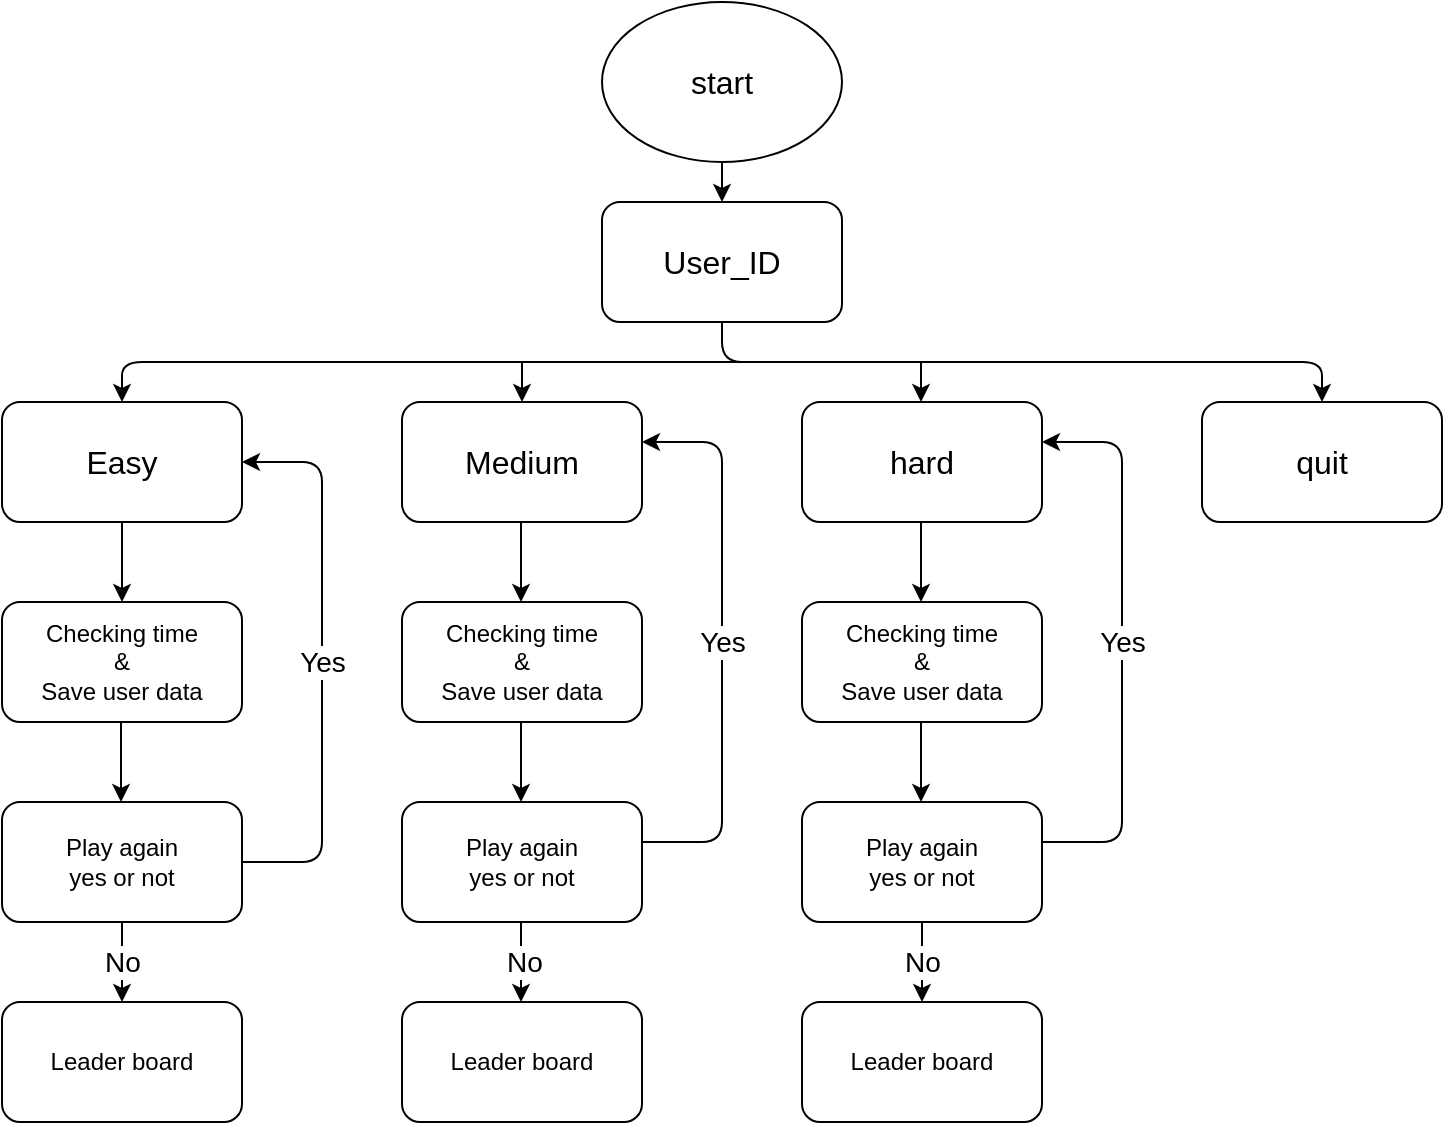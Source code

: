 <mxfile version="14.4.9" type="device"><diagram id="ZgMX_BEcvS3C0lVOoNcv" name="Page-1"><mxGraphModel dx="946" dy="614" grid="1" gridSize="10" guides="1" tooltips="1" connect="1" arrows="1" fold="1" page="1" pageScale="1" pageWidth="827" pageHeight="1169" math="0" shadow="0"><root><mxCell id="0"/><mxCell id="1" parent="0"/><mxCell id="jHlUfeDkAXxJQ5H4t2YS-3" value="&lt;font style=&quot;font-size: 16px&quot;&gt;start&lt;/font&gt;" style="ellipse;whiteSpace=wrap;html=1;" vertex="1" parent="1"><mxGeometry x="340" y="10" width="120" height="80" as="geometry"/></mxCell><mxCell id="jHlUfeDkAXxJQ5H4t2YS-4" value="&lt;font style=&quot;font-size: 16px&quot;&gt;User_ID&lt;/font&gt;" style="rounded=1;whiteSpace=wrap;html=1;" vertex="1" parent="1"><mxGeometry x="340" y="110" width="120" height="60" as="geometry"/></mxCell><mxCell id="jHlUfeDkAXxJQ5H4t2YS-5" value="&lt;font style=&quot;font-size: 16px&quot;&gt;Medium&lt;/font&gt;" style="rounded=1;whiteSpace=wrap;html=1;" vertex="1" parent="1"><mxGeometry x="240" y="210" width="120" height="60" as="geometry"/></mxCell><mxCell id="jHlUfeDkAXxJQ5H4t2YS-6" value="&lt;font style=&quot;font-size: 16px&quot;&gt;hard&lt;/font&gt;" style="rounded=1;whiteSpace=wrap;html=1;" vertex="1" parent="1"><mxGeometry x="440" y="210" width="120" height="60" as="geometry"/></mxCell><mxCell id="jHlUfeDkAXxJQ5H4t2YS-7" value="&lt;font style=&quot;font-size: 16px&quot;&gt;quit&lt;/font&gt;" style="rounded=1;whiteSpace=wrap;html=1;" vertex="1" parent="1"><mxGeometry x="640" y="210" width="120" height="60" as="geometry"/></mxCell><mxCell id="jHlUfeDkAXxJQ5H4t2YS-8" value="&lt;font style=&quot;font-size: 16px&quot;&gt;Easy&lt;/font&gt;" style="rounded=1;whiteSpace=wrap;html=1;" vertex="1" parent="1"><mxGeometry x="40" y="210" width="120" height="60" as="geometry"/></mxCell><mxCell id="jHlUfeDkAXxJQ5H4t2YS-9" value="Checking time&lt;br&gt;&amp;amp;&lt;br&gt;Save user data" style="rounded=1;whiteSpace=wrap;html=1;" vertex="1" parent="1"><mxGeometry x="40" y="310" width="120" height="60" as="geometry"/></mxCell><mxCell id="jHlUfeDkAXxJQ5H4t2YS-13" value="Checking time&lt;br&gt;&amp;amp;&lt;br&gt;Save user data" style="rounded=1;whiteSpace=wrap;html=1;" vertex="1" parent="1"><mxGeometry x="240" y="310" width="120" height="60" as="geometry"/></mxCell><mxCell id="jHlUfeDkAXxJQ5H4t2YS-14" value="Checking time&lt;br&gt;&amp;amp;&lt;br&gt;Save user data" style="rounded=1;whiteSpace=wrap;html=1;" vertex="1" parent="1"><mxGeometry x="440" y="310" width="120" height="60" as="geometry"/></mxCell><mxCell id="jHlUfeDkAXxJQ5H4t2YS-15" value="Play again&lt;br&gt;yes or not" style="rounded=1;whiteSpace=wrap;html=1;" vertex="1" parent="1"><mxGeometry x="40" y="410" width="120" height="60" as="geometry"/></mxCell><mxCell id="jHlUfeDkAXxJQ5H4t2YS-16" value="Play again&lt;br&gt;yes or not" style="rounded=1;whiteSpace=wrap;html=1;" vertex="1" parent="1"><mxGeometry x="240" y="410" width="120" height="60" as="geometry"/></mxCell><mxCell id="jHlUfeDkAXxJQ5H4t2YS-41" value="&lt;font style=&quot;font-size: 14px&quot;&gt;No&lt;/font&gt;" style="edgeStyle=orthogonalEdgeStyle;rounded=0;orthogonalLoop=1;jettySize=auto;html=1;" edge="1" parent="1" source="jHlUfeDkAXxJQ5H4t2YS-17" target="jHlUfeDkAXxJQ5H4t2YS-26"><mxGeometry relative="1" as="geometry"/></mxCell><mxCell id="jHlUfeDkAXxJQ5H4t2YS-17" value="Play again&lt;br&gt;yes or not" style="rounded=1;whiteSpace=wrap;html=1;" vertex="1" parent="1"><mxGeometry x="440" y="410" width="120" height="60" as="geometry"/></mxCell><mxCell id="jHlUfeDkAXxJQ5H4t2YS-18" value="&lt;font style=&quot;font-size: 14px&quot;&gt;Yes&lt;/font&gt;" style="endArrow=classic;html=1;exitX=1;exitY=0.5;exitDx=0;exitDy=0;entryX=1;entryY=0.5;entryDx=0;entryDy=0;" edge="1" parent="1" source="jHlUfeDkAXxJQ5H4t2YS-15" target="jHlUfeDkAXxJQ5H4t2YS-8"><mxGeometry width="50" height="50" relative="1" as="geometry"><mxPoint x="160" y="430" as="sourcePoint"/><mxPoint x="200" y="270" as="targetPoint"/><Array as="points"><mxPoint x="200" y="440"/><mxPoint x="200" y="240"/></Array></mxGeometry></mxCell><mxCell id="jHlUfeDkAXxJQ5H4t2YS-19" value="&lt;font style=&quot;font-size: 14px&quot;&gt;Yes&lt;/font&gt;" style="endArrow=classic;html=1;exitX=1;exitY=0.5;exitDx=0;exitDy=0;entryX=1;entryY=0.5;entryDx=0;entryDy=0;" edge="1" parent="1"><mxGeometry width="50" height="50" relative="1" as="geometry"><mxPoint x="360" y="430" as="sourcePoint"/><mxPoint x="360" y="230" as="targetPoint"/><Array as="points"><mxPoint x="400" y="430"/><mxPoint x="400" y="230"/></Array></mxGeometry></mxCell><mxCell id="jHlUfeDkAXxJQ5H4t2YS-20" value="&lt;font style=&quot;font-size: 14px&quot;&gt;Yes&lt;/font&gt;" style="endArrow=classic;html=1;exitX=1;exitY=0.5;exitDx=0;exitDy=0;entryX=1;entryY=0.5;entryDx=0;entryDy=0;" edge="1" parent="1"><mxGeometry width="50" height="50" relative="1" as="geometry"><mxPoint x="560" y="430" as="sourcePoint"/><mxPoint x="560" y="230" as="targetPoint"/><Array as="points"><mxPoint x="600" y="430"/><mxPoint x="600" y="230"/></Array></mxGeometry></mxCell><mxCell id="jHlUfeDkAXxJQ5H4t2YS-21" value="" style="endArrow=classic;html=1;exitX=0.5;exitY=1;exitDx=0;exitDy=0;" edge="1" parent="1" source="jHlUfeDkAXxJQ5H4t2YS-22"><mxGeometry width="50" height="50" relative="1" as="geometry"><mxPoint x="80" y="550" as="sourcePoint"/><mxPoint x="100" y="530" as="targetPoint"/></mxGeometry></mxCell><mxCell id="jHlUfeDkAXxJQ5H4t2YS-22" value="Leader board" style="rounded=1;whiteSpace=wrap;html=1;" vertex="1" parent="1"><mxGeometry x="40" y="510" width="120" height="60" as="geometry"/></mxCell><mxCell id="jHlUfeDkAXxJQ5H4t2YS-23" value="&lt;font style=&quot;font-size: 14px&quot;&gt;No&lt;/font&gt;" style="endArrow=classic;html=1;exitX=0.5;exitY=1;exitDx=0;exitDy=0;" edge="1" parent="1" source="jHlUfeDkAXxJQ5H4t2YS-15" target="jHlUfeDkAXxJQ5H4t2YS-22"><mxGeometry width="50" height="50" relative="1" as="geometry"><mxPoint x="100" y="470" as="sourcePoint"/><mxPoint x="100" y="530" as="targetPoint"/></mxGeometry></mxCell><mxCell id="jHlUfeDkAXxJQ5H4t2YS-25" value="Leader board" style="rounded=1;whiteSpace=wrap;html=1;" vertex="1" parent="1"><mxGeometry x="240" y="510" width="120" height="60" as="geometry"/></mxCell><mxCell id="jHlUfeDkAXxJQ5H4t2YS-26" value="Leader board" style="rounded=1;whiteSpace=wrap;html=1;" vertex="1" parent="1"><mxGeometry x="440" y="510" width="120" height="60" as="geometry"/></mxCell><mxCell id="jHlUfeDkAXxJQ5H4t2YS-27" value="" style="endArrow=classic;html=1;exitX=0.5;exitY=1;exitDx=0;exitDy=0;entryX=0.5;entryY=0;entryDx=0;entryDy=0;" edge="1" parent="1" source="jHlUfeDkAXxJQ5H4t2YS-8" target="jHlUfeDkAXxJQ5H4t2YS-9"><mxGeometry width="50" height="50" relative="1" as="geometry"><mxPoint x="100" y="200" as="sourcePoint"/><mxPoint x="150" y="150" as="targetPoint"/></mxGeometry></mxCell><mxCell id="jHlUfeDkAXxJQ5H4t2YS-28" value="" style="endArrow=classic;html=1;exitX=0.5;exitY=1;exitDx=0;exitDy=0;entryX=0.5;entryY=0;entryDx=0;entryDy=0;" edge="1" parent="1"><mxGeometry width="50" height="50" relative="1" as="geometry"><mxPoint x="99.5" y="370" as="sourcePoint"/><mxPoint x="99.5" y="410" as="targetPoint"/><Array as="points"><mxPoint x="99.5" y="390"/></Array></mxGeometry></mxCell><mxCell id="jHlUfeDkAXxJQ5H4t2YS-29" value="" style="endArrow=classic;html=1;exitX=0.5;exitY=1;exitDx=0;exitDy=0;entryX=0.5;entryY=0;entryDx=0;entryDy=0;" edge="1" parent="1"><mxGeometry width="50" height="50" relative="1" as="geometry"><mxPoint x="299.5" y="270" as="sourcePoint"/><mxPoint x="299.5" y="310" as="targetPoint"/></mxGeometry></mxCell><mxCell id="jHlUfeDkAXxJQ5H4t2YS-30" value="" style="endArrow=classic;html=1;exitX=0.5;exitY=1;exitDx=0;exitDy=0;entryX=0.5;entryY=0;entryDx=0;entryDy=0;" edge="1" parent="1"><mxGeometry width="50" height="50" relative="1" as="geometry"><mxPoint x="299.5" y="370" as="sourcePoint"/><mxPoint x="299.5" y="410" as="targetPoint"/></mxGeometry></mxCell><mxCell id="jHlUfeDkAXxJQ5H4t2YS-31" value="" style="endArrow=classic;html=1;exitX=0.5;exitY=1;exitDx=0;exitDy=0;entryX=0.5;entryY=0;entryDx=0;entryDy=0;" edge="1" parent="1"><mxGeometry width="50" height="50" relative="1" as="geometry"><mxPoint x="299.5" y="470" as="sourcePoint"/><mxPoint x="299.5" y="510" as="targetPoint"/></mxGeometry></mxCell><mxCell id="jHlUfeDkAXxJQ5H4t2YS-40" value="&lt;font style=&quot;font-size: 14px&quot;&gt;No&lt;/font&gt;" style="edgeLabel;html=1;align=center;verticalAlign=middle;resizable=0;points=[];" vertex="1" connectable="0" parent="jHlUfeDkAXxJQ5H4t2YS-31"><mxGeometry y="1" relative="1" as="geometry"><mxPoint as="offset"/></mxGeometry></mxCell><mxCell id="jHlUfeDkAXxJQ5H4t2YS-33" value="" style="endArrow=classic;html=1;exitX=0.5;exitY=1;exitDx=0;exitDy=0;entryX=0.5;entryY=0;entryDx=0;entryDy=0;" edge="1" parent="1"><mxGeometry width="50" height="50" relative="1" as="geometry"><mxPoint x="499.5" y="370" as="sourcePoint"/><mxPoint x="499.5" y="410" as="targetPoint"/></mxGeometry></mxCell><mxCell id="jHlUfeDkAXxJQ5H4t2YS-34" value="" style="endArrow=classic;html=1;exitX=0.5;exitY=1;exitDx=0;exitDy=0;entryX=0.5;entryY=0;entryDx=0;entryDy=0;" edge="1" parent="1"><mxGeometry width="50" height="50" relative="1" as="geometry"><mxPoint x="499.5" y="270" as="sourcePoint"/><mxPoint x="499.5" y="310" as="targetPoint"/></mxGeometry></mxCell><mxCell id="jHlUfeDkAXxJQ5H4t2YS-35" value="" style="endArrow=classic;html=1;exitX=0.5;exitY=1;exitDx=0;exitDy=0;entryX=0.5;entryY=0;entryDx=0;entryDy=0;" edge="1" parent="1" source="jHlUfeDkAXxJQ5H4t2YS-3" target="jHlUfeDkAXxJQ5H4t2YS-4"><mxGeometry width="50" height="50" relative="1" as="geometry"><mxPoint x="390" y="340" as="sourcePoint"/><mxPoint x="440" y="290" as="targetPoint"/></mxGeometry></mxCell><mxCell id="jHlUfeDkAXxJQ5H4t2YS-36" value="" style="endArrow=classic;html=1;exitX=0.5;exitY=1;exitDx=0;exitDy=0;entryX=0.5;entryY=0;entryDx=0;entryDy=0;" edge="1" parent="1" source="jHlUfeDkAXxJQ5H4t2YS-4" target="jHlUfeDkAXxJQ5H4t2YS-7"><mxGeometry width="50" height="50" relative="1" as="geometry"><mxPoint x="390" y="340" as="sourcePoint"/><mxPoint x="440" y="290" as="targetPoint"/><Array as="points"><mxPoint x="400" y="190"/><mxPoint x="700" y="190"/></Array></mxGeometry></mxCell><mxCell id="jHlUfeDkAXxJQ5H4t2YS-37" value="" style="endArrow=classic;html=1;entryX=0.5;entryY=0;entryDx=0;entryDy=0;" edge="1" parent="1" target="jHlUfeDkAXxJQ5H4t2YS-8"><mxGeometry width="50" height="50" relative="1" as="geometry"><mxPoint x="430" y="190" as="sourcePoint"/><mxPoint x="240" y="140" as="targetPoint"/><Array as="points"><mxPoint x="100" y="190"/></Array></mxGeometry></mxCell><mxCell id="jHlUfeDkAXxJQ5H4t2YS-38" value="" style="endArrow=classic;html=1;entryX=0.5;entryY=0;entryDx=0;entryDy=0;" edge="1" parent="1" target="jHlUfeDkAXxJQ5H4t2YS-5"><mxGeometry width="50" height="50" relative="1" as="geometry"><mxPoint x="300" y="190" as="sourcePoint"/><mxPoint x="440" y="290" as="targetPoint"/></mxGeometry></mxCell><mxCell id="jHlUfeDkAXxJQ5H4t2YS-39" value="" style="endArrow=classic;html=1;entryX=0.5;entryY=0;entryDx=0;entryDy=0;" edge="1" parent="1"><mxGeometry width="50" height="50" relative="1" as="geometry"><mxPoint x="499.5" y="190" as="sourcePoint"/><mxPoint x="499.5" y="210" as="targetPoint"/></mxGeometry></mxCell></root></mxGraphModel></diagram></mxfile>